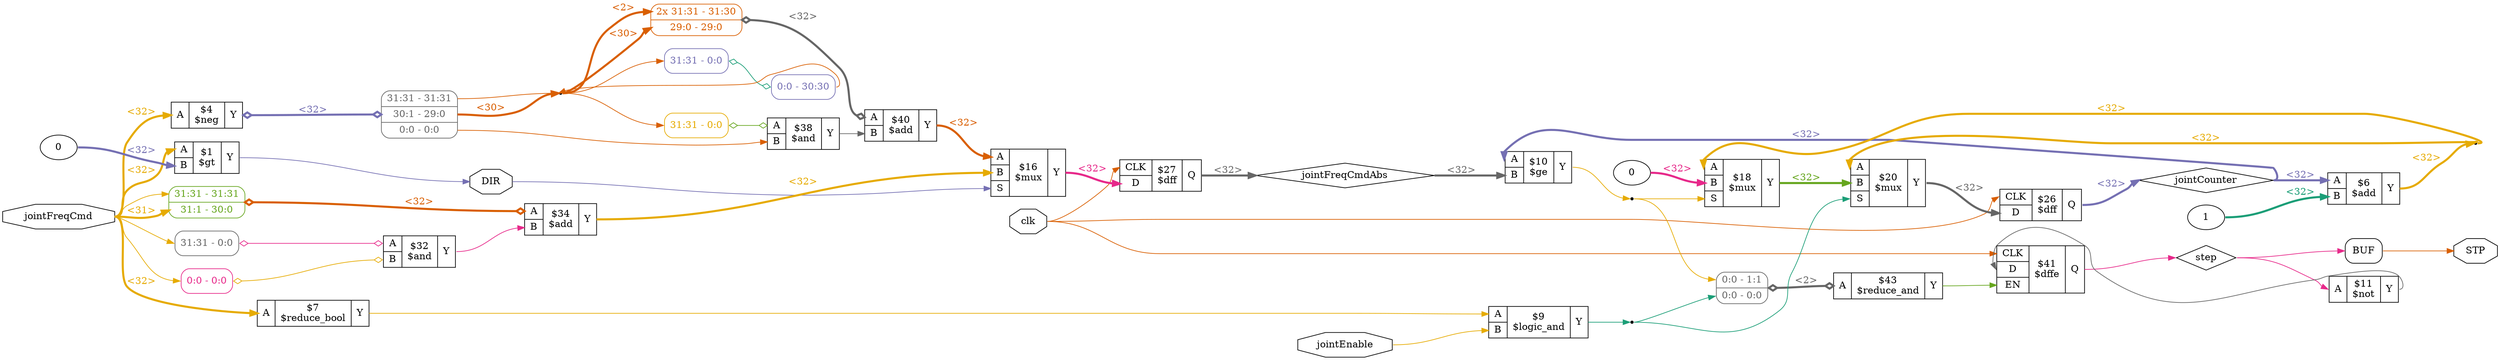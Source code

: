 digraph "joint_stepper_nf" {
rankdir="LR";
remincross=true;
n16 [ shape=octagon, label="DIR", color="black", fontcolor="black" ];
n17 [ shape=octagon, label="STP", color="black", fontcolor="black" ];
n18 [ shape=octagon, label="clk", color="black", fontcolor="black" ];
n19 [ shape=diamond, label="jointCounter", color="black", fontcolor="black" ];
n20 [ shape=octagon, label="jointEnable", color="black", fontcolor="black" ];
n21 [ shape=octagon, label="jointFreqCmd", color="black", fontcolor="black" ];
n22 [ shape=diamond, label="jointFreqCmdAbs", color="black", fontcolor="black" ];
n23 [ shape=diamond, label="step", color="black", fontcolor="black" ];
v0 [ label="1" ];
c27 [ shape=record, label="{{<p24> A|<p25> B}|$6\n$add|{<p26> Y}}",  ];
c32 [ shape=record, label="{{<p28> CLK|<p29> D|<p30> EN}|$41\n$dffe|{<p31> Q}}",  ];
c33 [ shape=record, label="{{<p24> A}|$43\n$reduce_and|{<p26> Y}}",  ];
x1 [ shape=record, style=rounded, label="<s1> 0:0 - 1:1 |<s0> 0:0 - 0:0 ", colorscheme="dark28", color="8", fontcolor="8" ];
x1:e -> c33:p24:w [arrowhead=odiamond, arrowtail=odiamond, dir=both, colorscheme="dark28", color="8", fontcolor="8", style="setlinewidth(3)", label="<2>"];
c34 [ shape=record, label="{{<p24> A|<p25> B}|$32\n$and|{<p26> Y}}",  ];
x2 [ shape=record, style=rounded, label="<s0> 31:31 - 0:0 ", colorscheme="dark28", color="8", fontcolor="8" ];
x2:e -> c34:p24:w [arrowhead=odiamond, arrowtail=odiamond, dir=both, colorscheme="dark28", color="4", fontcolor="4", label=""];
x3 [ shape=record, style=rounded, label="<s0> 0:0 - 0:0 ", colorscheme="dark28", color="4", fontcolor="4" ];
x3:e -> c34:p25:w [arrowhead=odiamond, arrowtail=odiamond, dir=both, colorscheme="dark28", color="6", fontcolor="6", label=""];
c35 [ shape=record, label="{{<p24> A|<p25> B}|$38\n$and|{<p26> Y}}",  ];
x4 [ shape=record, style=rounded, label="<s0> 31:31 - 0:0 ", colorscheme="dark28", color="6", fontcolor="6" ];
x4:e -> c35:p24:w [arrowhead=odiamond, arrowtail=odiamond, dir=both, colorscheme="dark28", color="5", fontcolor="5", label=""];
c36 [ shape=record, label="{{<p24> A|<p25> B}|$34\n$add|{<p26> Y}}",  ];
x5 [ shape=record, style=rounded, label="<s1> 31:31 - 31:31 |<s0> 31:1 - 30:0 ", colorscheme="dark28", color="5", fontcolor="5" ];
x5:e -> c36:p24:w [arrowhead=odiamond, arrowtail=odiamond, dir=both, colorscheme="dark28", color="2", fontcolor="2", style="setlinewidth(3)", label="<32>"];
c37 [ shape=record, label="{{<p24> A|<p25> B}|$40\n$add|{<p26> Y}}",  ];
x6 [ shape=record, style=rounded, label="<s2> 2x 31:31 - 31:30 |<s0> 29:0 - 29:0 ", colorscheme="dark28", color="2", fontcolor="2" ];
x6:e -> c37:p24:w [arrowhead=odiamond, arrowtail=odiamond, dir=both, colorscheme="dark28", color="8", fontcolor="8", style="setlinewidth(3)", label="<32>"];
c38 [ shape=record, label="{{<p24> A|<p25> B}|$10\n$ge|{<p26> Y}}",  ];
v7 [ label="0" ];
c39 [ shape=record, label="{{<p24> A|<p25> B}|$1\n$gt|{<p26> Y}}",  ];
c40 [ shape=record, label="{{<p24> A|<p25> B}|$9\n$logic_and|{<p26> Y}}",  ];
c41 [ shape=record, label="{{<p24> A}|$7\n$reduce_bool|{<p26> Y}}",  ];
c42 [ shape=record, label="{{<p24> A}|$4\n$neg|{<p26> Y}}",  ];
x8 [ shape=record, style=rounded, label="<s2> 31:31 - 31:31 |<s1> 30:1 - 29:0 |<s0> 0:0 - 0:0 ", colorscheme="dark28", color="8", fontcolor="8" ];
c42:p26:e -> x8:w [arrowhead=odiamond, arrowtail=odiamond, dir=both, colorscheme="dark28", color="3", fontcolor="3", style="setlinewidth(3)", label="<32>"];
c43 [ shape=record, label="{{<p24> A}|$11\n$not|{<p26> Y}}",  ];
c44 [ shape=record, label="{{<p28> CLK|<p29> D}|$26\n$dff|{<p31> Q}}",  ];
c45 [ shape=record, label="{{<p28> CLK|<p29> D}|$27\n$dff|{<p31> Q}}",  ];
c47 [ shape=record, label="{{<p24> A|<p25> B|<p46> S}|$16\n$mux|{<p26> Y}}",  ];
v9 [ label="0" ];
c48 [ shape=record, label="{{<p24> A|<p25> B|<p46> S}|$18\n$mux|{<p26> Y}}",  ];
c49 [ shape=record, label="{{<p24> A|<p25> B|<p46> S}|$20\n$mux|{<p26> Y}}",  ];
x10 [ shape=record, style=rounded, label="<s0> 31:31 - 0:0 ", colorscheme="dark28", color="3", fontcolor="3" ];
x11 [ shape=record, style=rounded, label="<s0> 0:0 - 30:30 ", colorscheme="dark28", color="3", fontcolor="3" ];
x10:e -> x11:w [arrowhead=odiamond, arrowtail=odiamond, dir=both, colorscheme="dark28", color="1", fontcolor="1", label=""];
x12 [shape=box, style=rounded, label="BUF", ];
c49:p26:e -> c44:p29:w [colorscheme="dark28", color="8", fontcolor="8", style="setlinewidth(3)", label="<32>"];
c37:p26:e -> c47:p24:w [colorscheme="dark28", color="2", fontcolor="2", style="setlinewidth(3)", label="<32>"];
n11 [ shape=point ];
c38:p26:e -> n11:w [colorscheme="dark28", color="6", fontcolor="6", label=""];
n11:e -> c48:p46:w [colorscheme="dark28", color="6", fontcolor="6", label=""];
n11:e -> x1:s1:w [colorscheme="dark28", color="6", fontcolor="6", label=""];
n12 [ shape=point ];
c40:p26:e -> n12:w [colorscheme="dark28", color="1", fontcolor="1", label=""];
n12:e -> c49:p46:w [colorscheme="dark28", color="1", fontcolor="1", label=""];
n12:e -> x1:s0:w [colorscheme="dark28", color="1", fontcolor="1", label=""];
c41:p26:e -> c40:p24:w [colorscheme="dark28", color="6", fontcolor="6", label=""];
c43:p26:e -> c32:p29:w [colorscheme="dark28", color="8", fontcolor="8", label=""];
c48:p26:e -> c49:p25:w [colorscheme="dark28", color="5", fontcolor="5", style="setlinewidth(3)", label="<32>"];
c39:p26:e -> n16:w [colorscheme="dark28", color="3", fontcolor="3", label=""];
n16:e -> c47:p46:w [colorscheme="dark28", color="3", fontcolor="3", label=""];
x12:e -> n17:w [colorscheme="dark28", color="2", fontcolor="2", label=""];
n18:e -> c32:p28:w [colorscheme="dark28", color="2", fontcolor="2", label=""];
n18:e -> c44:p28:w [colorscheme="dark28", color="2", fontcolor="2", label=""];
n18:e -> c45:p28:w [colorscheme="dark28", color="2", fontcolor="2", label=""];
c44:p31:e -> n19:w [colorscheme="dark28", color="3", fontcolor="3", style="setlinewidth(3)", label="<32>"];
n19:e -> c27:p24:w [colorscheme="dark28", color="3", fontcolor="3", style="setlinewidth(3)", label="<32>"];
n19:e -> c38:p24:w [colorscheme="dark28", color="3", fontcolor="3", style="setlinewidth(3)", label="<32>"];
c47:p26:e -> c45:p29:w [colorscheme="dark28", color="4", fontcolor="4", style="setlinewidth(3)", label="<32>"];
n20:e -> c40:p25:w [colorscheme="dark28", color="6", fontcolor="6", label=""];
n21:e -> c39:p24:w [colorscheme="dark28", color="6", fontcolor="6", style="setlinewidth(3)", label="<32>"];
n21:e -> c41:p24:w [colorscheme="dark28", color="6", fontcolor="6", style="setlinewidth(3)", label="<32>"];
n21:e -> c42:p24:w [colorscheme="dark28", color="6", fontcolor="6", style="setlinewidth(3)", label="<32>"];
n21:e -> x2:s0:w [colorscheme="dark28", color="6", fontcolor="6", label=""];
n21:e -> x3:s0:w [colorscheme="dark28", color="6", fontcolor="6", label=""];
n21:e -> x5:s0:w [colorscheme="dark28", color="6", fontcolor="6", style="setlinewidth(3)", label="<31>"];
n21:e -> x5:s1:w [colorscheme="dark28", color="6", fontcolor="6", label=""];
c45:p31:e -> n22:w [colorscheme="dark28", color="8", fontcolor="8", style="setlinewidth(3)", label="<32>"];
n22:e -> c38:p25:w [colorscheme="dark28", color="8", fontcolor="8", style="setlinewidth(3)", label="<32>"];
c32:p31:e -> n23:w [colorscheme="dark28", color="4", fontcolor="4", label=""];
n23:e -> c43:p24:w [colorscheme="dark28", color="4", fontcolor="4", label=""];
n23:e -> x12:w [colorscheme="dark28", color="4", fontcolor="4", label=""];
n3 [ shape=point ];
c27:p26:e -> n3:w [colorscheme="dark28", color="6", fontcolor="6", style="setlinewidth(3)", label="<32>"];
n3:e -> c48:p24:w [colorscheme="dark28", color="6", fontcolor="6", style="setlinewidth(3)", label="<32>"];
n3:e -> c49:p24:w [colorscheme="dark28", color="6", fontcolor="6", style="setlinewidth(3)", label="<32>"];
c33:p26:e -> c32:p30:w [colorscheme="dark28", color="5", fontcolor="5", label=""];
n5 [ shape=point ];
x11:s0:e -> n5:w [colorscheme="dark28", color="2", fontcolor="2", label=""];
x8:s1:e -> n5:w [colorscheme="dark28", color="2", fontcolor="2", style="setlinewidth(3)", label="<30>"];
x8:s2:e -> n5:w [colorscheme="dark28", color="2", fontcolor="2", label=""];
n5:e -> x10:s0:w [colorscheme="dark28", color="2", fontcolor="2", label=""];
n5:e -> x4:s0:w [colorscheme="dark28", color="2", fontcolor="2", label=""];
n5:e -> x6:s0:w [colorscheme="dark28", color="2", fontcolor="2", style="setlinewidth(3)", label="<30>"];
n5:e -> x6:s2:w [colorscheme="dark28", color="2", fontcolor="2", style="setlinewidth(3)", label="<2>"];
x8:s0:e -> c35:p25:w [colorscheme="dark28", color="2", fontcolor="2", label=""];
c34:p26:e -> c36:p25:w [colorscheme="dark28", color="4", fontcolor="4", label=""];
c35:p26:e -> c37:p25:w [colorscheme="dark28", color="8", fontcolor="8", label=""];
c36:p26:e -> c47:p25:w [colorscheme="dark28", color="6", fontcolor="6", style="setlinewidth(3)", label="<32>"];
v0:e -> c27:p25:w [colorscheme="dark28", color="1", fontcolor="1", style="setlinewidth(3)", label="<32>"];
v7:e -> c39:p25:w [colorscheme="dark28", color="3", fontcolor="3", style="setlinewidth(3)", label="<32>"];
v9:e -> c48:p25:w [colorscheme="dark28", color="4", fontcolor="4", style="setlinewidth(3)", label="<32>"];
}
